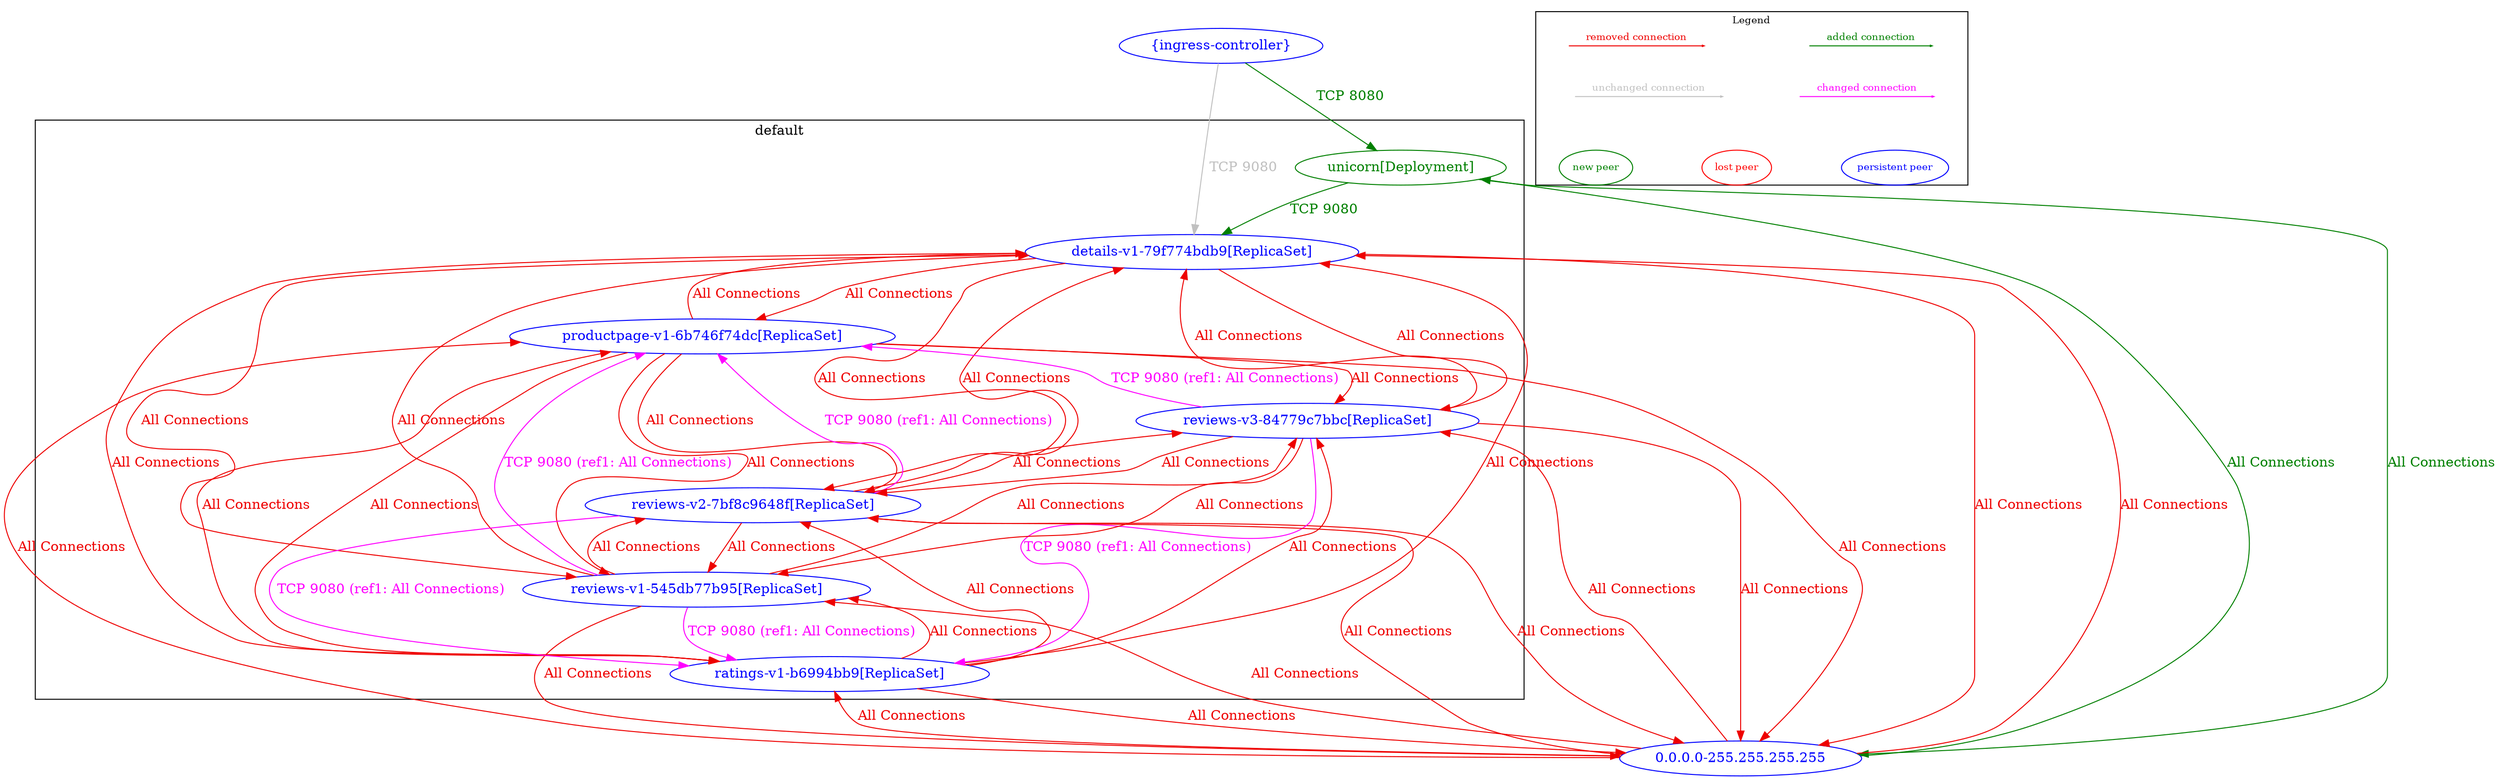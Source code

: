 digraph {
	subgraph cluster_default {
		"default/details-v1-79f774bdb9[ReplicaSet]" [label="details-v1-79f774bdb9[ReplicaSet]" color="blue" fontcolor="blue"]
		"default/productpage-v1-6b746f74dc[ReplicaSet]" [label="productpage-v1-6b746f74dc[ReplicaSet]" color="blue" fontcolor="blue"]
		"default/ratings-v1-b6994bb9[ReplicaSet]" [label="ratings-v1-b6994bb9[ReplicaSet]" color="blue" fontcolor="blue"]
		"default/reviews-v1-545db77b95[ReplicaSet]" [label="reviews-v1-545db77b95[ReplicaSet]" color="blue" fontcolor="blue"]
		"default/reviews-v2-7bf8c9648f[ReplicaSet]" [label="reviews-v2-7bf8c9648f[ReplicaSet]" color="blue" fontcolor="blue"]
		"default/reviews-v3-84779c7bbc[ReplicaSet]" [label="reviews-v3-84779c7bbc[ReplicaSet]" color="blue" fontcolor="blue"]
		"default/unicorn[Deployment]" [label="unicorn[Deployment]" color="#008000" fontcolor="#008000"]
		label="default"
	}
	"0.0.0.0-255.255.255.255" [label="0.0.0.0-255.255.255.255" color="blue" fontcolor="blue"]
	"{ingress-controller}" [label="{ingress-controller}" color="blue" fontcolor="blue"]
	"0.0.0.0-255.255.255.255" -> "default/details-v1-79f774bdb9[ReplicaSet]" [label="All Connections" color="red2" fontcolor="red2" weight=0.5]
	"0.0.0.0-255.255.255.255" -> "default/productpage-v1-6b746f74dc[ReplicaSet]" [label="All Connections" color="red2" fontcolor="red2" weight=0.5]
	"0.0.0.0-255.255.255.255" -> "default/ratings-v1-b6994bb9[ReplicaSet]" [label="All Connections" color="red2" fontcolor="red2" weight=0.5]
	"0.0.0.0-255.255.255.255" -> "default/reviews-v1-545db77b95[ReplicaSet]" [label="All Connections" color="red2" fontcolor="red2" weight=0.5]
	"0.0.0.0-255.255.255.255" -> "default/reviews-v2-7bf8c9648f[ReplicaSet]" [label="All Connections" color="red2" fontcolor="red2" weight=0.5]
	"0.0.0.0-255.255.255.255" -> "default/reviews-v3-84779c7bbc[ReplicaSet]" [label="All Connections" color="red2" fontcolor="red2" weight=0.5]
	"0.0.0.0-255.255.255.255" -> "default/unicorn[Deployment]" [label="All Connections" color="#008000" fontcolor="#008000" weight=0.5]
	"default/details-v1-79f774bdb9[ReplicaSet]" -> "0.0.0.0-255.255.255.255" [label="All Connections" color="red2" fontcolor="red2" weight=1]
	"default/details-v1-79f774bdb9[ReplicaSet]" -> "default/productpage-v1-6b746f74dc[ReplicaSet]" [label="All Connections" color="red2" fontcolor="red2" weight=0.5]
	"default/details-v1-79f774bdb9[ReplicaSet]" -> "default/ratings-v1-b6994bb9[ReplicaSet]" [label="All Connections" color="red2" fontcolor="red2" weight=0.5]
	"default/details-v1-79f774bdb9[ReplicaSet]" -> "default/reviews-v1-545db77b95[ReplicaSet]" [label="All Connections" color="red2" fontcolor="red2" weight=0.5]
	"default/details-v1-79f774bdb9[ReplicaSet]" -> "default/reviews-v2-7bf8c9648f[ReplicaSet]" [label="All Connections" color="red2" fontcolor="red2" weight=0.5]
	"default/details-v1-79f774bdb9[ReplicaSet]" -> "default/reviews-v3-84779c7bbc[ReplicaSet]" [label="All Connections" color="red2" fontcolor="red2" weight=0.5]
	"default/productpage-v1-6b746f74dc[ReplicaSet]" -> "0.0.0.0-255.255.255.255" [label="All Connections" color="red2" fontcolor="red2" weight=1]
	"default/productpage-v1-6b746f74dc[ReplicaSet]" -> "default/details-v1-79f774bdb9[ReplicaSet]" [label="All Connections" color="red2" fontcolor="red2" weight=1]
	"default/productpage-v1-6b746f74dc[ReplicaSet]" -> "default/ratings-v1-b6994bb9[ReplicaSet]" [label="All Connections" color="red2" fontcolor="red2" weight=0.5]
	"default/productpage-v1-6b746f74dc[ReplicaSet]" -> "default/reviews-v1-545db77b95[ReplicaSet]" [label="All Connections" color="red2" fontcolor="red2" weight=0.5]
	"default/productpage-v1-6b746f74dc[ReplicaSet]" -> "default/reviews-v2-7bf8c9648f[ReplicaSet]" [label="All Connections" color="red2" fontcolor="red2" weight=0.5]
	"default/productpage-v1-6b746f74dc[ReplicaSet]" -> "default/reviews-v3-84779c7bbc[ReplicaSet]" [label="All Connections" color="red2" fontcolor="red2" weight=0.5]
	"default/ratings-v1-b6994bb9[ReplicaSet]" -> "0.0.0.0-255.255.255.255" [label="All Connections" color="red2" fontcolor="red2" weight=1]
	"default/ratings-v1-b6994bb9[ReplicaSet]" -> "default/details-v1-79f774bdb9[ReplicaSet]" [label="All Connections" color="red2" fontcolor="red2" weight=1]
	"default/ratings-v1-b6994bb9[ReplicaSet]" -> "default/productpage-v1-6b746f74dc[ReplicaSet]" [label="All Connections" color="red2" fontcolor="red2" weight=1]
	"default/ratings-v1-b6994bb9[ReplicaSet]" -> "default/reviews-v1-545db77b95[ReplicaSet]" [label="All Connections" color="red2" fontcolor="red2" weight=0.5]
	"default/ratings-v1-b6994bb9[ReplicaSet]" -> "default/reviews-v2-7bf8c9648f[ReplicaSet]" [label="All Connections" color="red2" fontcolor="red2" weight=0.5]
	"default/ratings-v1-b6994bb9[ReplicaSet]" -> "default/reviews-v3-84779c7bbc[ReplicaSet]" [label="All Connections" color="red2" fontcolor="red2" weight=0.5]
	"default/reviews-v1-545db77b95[ReplicaSet]" -> "0.0.0.0-255.255.255.255" [label="All Connections" color="red2" fontcolor="red2" weight=1]
	"default/reviews-v1-545db77b95[ReplicaSet]" -> "default/details-v1-79f774bdb9[ReplicaSet]" [label="All Connections" color="red2" fontcolor="red2" weight=1]
	"default/reviews-v1-545db77b95[ReplicaSet]" -> "default/productpage-v1-6b746f74dc[ReplicaSet]" [label="TCP 9080 (ref1: All Connections)" color="magenta" fontcolor="magenta" weight=1]
	"default/reviews-v1-545db77b95[ReplicaSet]" -> "default/ratings-v1-b6994bb9[ReplicaSet]" [label="TCP 9080 (ref1: All Connections)" color="magenta" fontcolor="magenta" weight=1]
	"default/reviews-v1-545db77b95[ReplicaSet]" -> "default/reviews-v2-7bf8c9648f[ReplicaSet]" [label="All Connections" color="red2" fontcolor="red2" weight=0.5]
	"default/reviews-v1-545db77b95[ReplicaSet]" -> "default/reviews-v3-84779c7bbc[ReplicaSet]" [label="All Connections" color="red2" fontcolor="red2" weight=0.5]
	"default/reviews-v2-7bf8c9648f[ReplicaSet]" -> "0.0.0.0-255.255.255.255" [label="All Connections" color="red2" fontcolor="red2" weight=1]
	"default/reviews-v2-7bf8c9648f[ReplicaSet]" -> "default/details-v1-79f774bdb9[ReplicaSet]" [label="All Connections" color="red2" fontcolor="red2" weight=1]
	"default/reviews-v2-7bf8c9648f[ReplicaSet]" -> "default/productpage-v1-6b746f74dc[ReplicaSet]" [label="TCP 9080 (ref1: All Connections)" color="magenta" fontcolor="magenta" weight=1]
	"default/reviews-v2-7bf8c9648f[ReplicaSet]" -> "default/ratings-v1-b6994bb9[ReplicaSet]" [label="TCP 9080 (ref1: All Connections)" color="magenta" fontcolor="magenta" weight=1]
	"default/reviews-v2-7bf8c9648f[ReplicaSet]" -> "default/reviews-v1-545db77b95[ReplicaSet]" [label="All Connections" color="red2" fontcolor="red2" weight=1]
	"default/reviews-v2-7bf8c9648f[ReplicaSet]" -> "default/reviews-v3-84779c7bbc[ReplicaSet]" [label="All Connections" color="red2" fontcolor="red2" weight=0.5]
	"default/reviews-v3-84779c7bbc[ReplicaSet]" -> "0.0.0.0-255.255.255.255" [label="All Connections" color="red2" fontcolor="red2" weight=1]
	"default/reviews-v3-84779c7bbc[ReplicaSet]" -> "default/details-v1-79f774bdb9[ReplicaSet]" [label="All Connections" color="red2" fontcolor="red2" weight=1]
	"default/reviews-v3-84779c7bbc[ReplicaSet]" -> "default/productpage-v1-6b746f74dc[ReplicaSet]" [label="TCP 9080 (ref1: All Connections)" color="magenta" fontcolor="magenta" weight=1]
	"default/reviews-v3-84779c7bbc[ReplicaSet]" -> "default/ratings-v1-b6994bb9[ReplicaSet]" [label="TCP 9080 (ref1: All Connections)" color="magenta" fontcolor="magenta" weight=1]
	"default/reviews-v3-84779c7bbc[ReplicaSet]" -> "default/reviews-v1-545db77b95[ReplicaSet]" [label="All Connections" color="red2" fontcolor="red2" weight=1]
	"default/reviews-v3-84779c7bbc[ReplicaSet]" -> "default/reviews-v2-7bf8c9648f[ReplicaSet]" [label="All Connections" color="red2" fontcolor="red2" weight=1]
	"default/unicorn[Deployment]" -> "0.0.0.0-255.255.255.255" [label="All Connections" color="#008000" fontcolor="#008000" weight=1]
	"default/unicorn[Deployment]" -> "default/details-v1-79f774bdb9[ReplicaSet]" [label="TCP 9080" color="#008000" fontcolor="#008000" weight=1]
	"{ingress-controller}" -> "default/details-v1-79f774bdb9[ReplicaSet]" [label="TCP 9080" color="grey" fontcolor="grey" weight=1]
	"{ingress-controller}" -> "default/unicorn[Deployment]" [label="TCP 8080" color="#008000" fontcolor="#008000" weight=1]
	nodesep=0.5
	subgraph cluster_legend {
		label="Legend"
		fontsize = 10
		margin=0
		a [style=invis height=0 width=0]
		b [style=invis height=0 width=0]
		c [style=invis height=0 width=0]
		d [style=invis height=0 width=0]
		e [style=invis height=0 width=0]
		f [style=invis height=0 width=0]
		g [style=invis height=0 width=0]
		h [style=invis height=0 width=0]
		{rank=source a b c d}
		{rank=same e f g h}
		a -> b [label="added connection", color="#008000" fontcolor="#008000" fontsize = 10 arrowsize=0.2]
		c -> d [label="removed connection", color="red2" fontcolor="red2" fontsize = 10 arrowsize=0.2]
		e -> f [label="changed connection", color="magenta" fontcolor="magenta" fontsize = 10 arrowsize=0.2]
		g -> h [label="unchanged connection", color="grey" fontcolor="grey" fontsize = 10 arrowsize=0.2]
		np [label="new peer" color="#008000" fontcolor="#008000" fontsize = 10]
		lp [label="lost peer" color="red" fontcolor="red" fontsize = 10]
		pp [label="persistent peer" color="blue" fontcolor="blue" fontsize = 10]
		{rank=sink np lp pp}
		np->lp [style=invis]
		lp->pp [style=invis]
	}
}